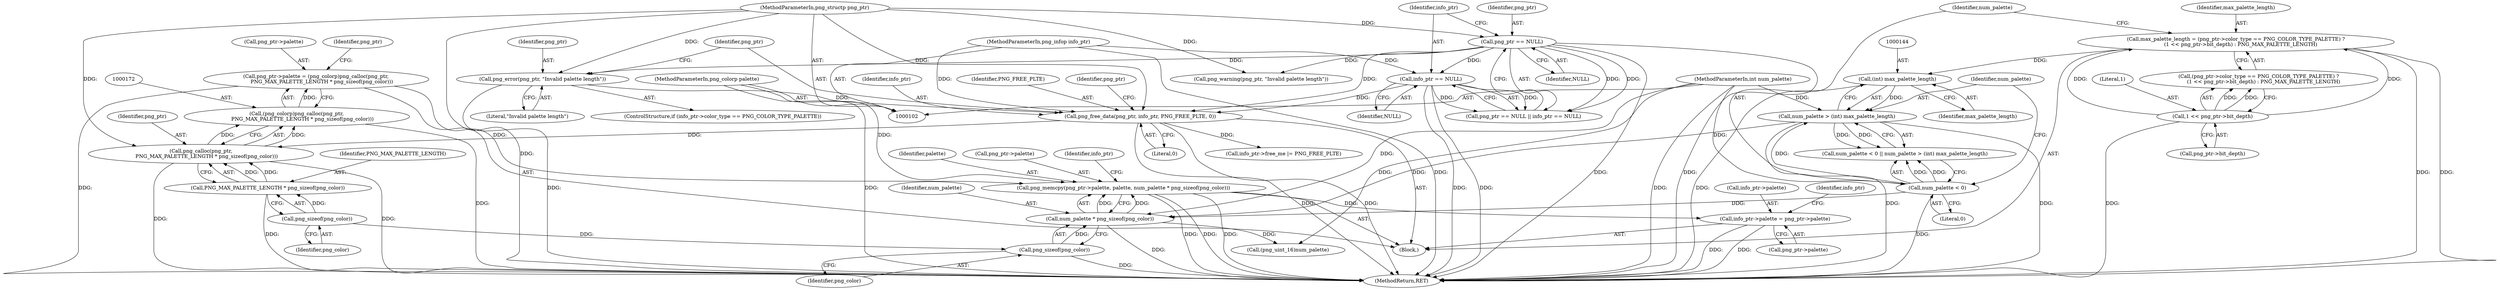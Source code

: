 digraph "0_Chrome_7f3d85b096f66870a15b37c2f40b219b2e292693_21@API" {
"1000179" [label="(Call,png_memcpy(png_ptr->palette, palette, num_palette * png_sizeof(png_color)))"];
"1000167" [label="(Call,png_ptr->palette = (png_colorp)png_calloc(png_ptr,\n       PNG_MAX_PALETTE_LENGTH * png_sizeof(png_color)))"];
"1000171" [label="(Call,(png_colorp)png_calloc(png_ptr,\n       PNG_MAX_PALETTE_LENGTH * png_sizeof(png_color)))"];
"1000173" [label="(Call,png_calloc(png_ptr,\n       PNG_MAX_PALETTE_LENGTH * png_sizeof(png_color)))"];
"1000162" [label="(Call,png_free_data(png_ptr, info_ptr, PNG_FREE_PLTE, 0))"];
"1000153" [label="(Call,png_error(png_ptr, \"Invalid palette length\"))"];
"1000115" [label="(Call,png_ptr == NULL)"];
"1000103" [label="(MethodParameterIn,png_structp png_ptr)"];
"1000118" [label="(Call,info_ptr == NULL)"];
"1000104" [label="(MethodParameterIn,png_infop info_ptr)"];
"1000175" [label="(Call,PNG_MAX_PALETTE_LENGTH * png_sizeof(png_color))"];
"1000177" [label="(Call,png_sizeof(png_color))"];
"1000105" [label="(MethodParameterIn,png_colorp palette)"];
"1000184" [label="(Call,num_palette * png_sizeof(png_color))"];
"1000141" [label="(Call,num_palette > (int) max_palette_length)"];
"1000138" [label="(Call,num_palette < 0)"];
"1000106" [label="(MethodParameterIn,int num_palette)"];
"1000143" [label="(Call,(int) max_palette_length)"];
"1000122" [label="(Call,max_palette_length = (png_ptr->color_type == PNG_COLOR_TYPE_PALETTE) ?\n      (1 << png_ptr->bit_depth) : PNG_MAX_PALETTE_LENGTH)"];
"1000130" [label="(Call,1 << png_ptr->bit_depth)"];
"1000186" [label="(Call,png_sizeof(png_color))"];
"1000188" [label="(Call,info_ptr->palette = png_ptr->palette)"];
"1000116" [label="(Identifier,png_ptr)"];
"1000206" [label="(Call,info_ptr->free_me |= PNG_FREE_PLTE)"];
"1000130" [label="(Call,1 << png_ptr->bit_depth)"];
"1000189" [label="(Call,info_ptr->palette)"];
"1000184" [label="(Call,num_palette * png_sizeof(png_color))"];
"1000142" [label="(Identifier,num_palette)"];
"1000117" [label="(Identifier,NULL)"];
"1000138" [label="(Call,num_palette < 0)"];
"1000106" [label="(MethodParameterIn,int num_palette)"];
"1000145" [label="(Identifier,max_palette_length)"];
"1000179" [label="(Call,png_memcpy(png_ptr->palette, palette, num_palette * png_sizeof(png_color)))"];
"1000163" [label="(Identifier,png_ptr)"];
"1000114" [label="(Call,png_ptr == NULL || info_ptr == NULL)"];
"1000197" [label="(Identifier,info_ptr)"];
"1000167" [label="(Call,png_ptr->palette = (png_colorp)png_calloc(png_ptr,\n       PNG_MAX_PALETTE_LENGTH * png_sizeof(png_color)))"];
"1000120" [label="(Identifier,NULL)"];
"1000115" [label="(Call,png_ptr == NULL)"];
"1000180" [label="(Call,png_ptr->palette)"];
"1000166" [label="(Literal,0)"];
"1000174" [label="(Identifier,png_ptr)"];
"1000119" [label="(Identifier,info_ptr)"];
"1000124" [label="(Call,(png_ptr->color_type == PNG_COLOR_TYPE_PALETTE) ?\n      (1 << png_ptr->bit_depth) : PNG_MAX_PALETTE_LENGTH)"];
"1000118" [label="(Call,info_ptr == NULL)"];
"1000178" [label="(Identifier,png_color)"];
"1000141" [label="(Call,num_palette > (int) max_palette_length)"];
"1000173" [label="(Call,png_calloc(png_ptr,\n       PNG_MAX_PALETTE_LENGTH * png_sizeof(png_color)))"];
"1000123" [label="(Identifier,max_palette_length)"];
"1000190" [label="(Identifier,info_ptr)"];
"1000186" [label="(Call,png_sizeof(png_color))"];
"1000147" [label="(ControlStructure,if (info_ptr->color_type == PNG_COLOR_TYPE_PALETTE))"];
"1000137" [label="(Call,num_palette < 0 || num_palette > (int) max_palette_length)"];
"1000168" [label="(Call,png_ptr->palette)"];
"1000176" [label="(Identifier,PNG_MAX_PALETTE_LENGTH)"];
"1000131" [label="(Literal,1)"];
"1000187" [label="(Identifier,png_color)"];
"1000216" [label="(MethodReturn,RET)"];
"1000165" [label="(Identifier,PNG_FREE_PLTE)"];
"1000175" [label="(Call,PNG_MAX_PALETTE_LENGTH * png_sizeof(png_color))"];
"1000192" [label="(Call,png_ptr->palette)"];
"1000183" [label="(Identifier,palette)"];
"1000158" [label="(Call,png_warning(png_ptr, \"Invalid palette length\"))"];
"1000107" [label="(Block,)"];
"1000185" [label="(Identifier,num_palette)"];
"1000181" [label="(Identifier,png_ptr)"];
"1000203" [label="(Call,(png_uint_16)num_palette)"];
"1000177" [label="(Call,png_sizeof(png_color))"];
"1000155" [label="(Literal,\"Invalid palette length\")"];
"1000171" [label="(Call,(png_colorp)png_calloc(png_ptr,\n       PNG_MAX_PALETTE_LENGTH * png_sizeof(png_color)))"];
"1000169" [label="(Identifier,png_ptr)"];
"1000103" [label="(MethodParameterIn,png_structp png_ptr)"];
"1000162" [label="(Call,png_free_data(png_ptr, info_ptr, PNG_FREE_PLTE, 0))"];
"1000164" [label="(Identifier,info_ptr)"];
"1000154" [label="(Identifier,png_ptr)"];
"1000143" [label="(Call,(int) max_palette_length)"];
"1000139" [label="(Identifier,num_palette)"];
"1000122" [label="(Call,max_palette_length = (png_ptr->color_type == PNG_COLOR_TYPE_PALETTE) ?\n      (1 << png_ptr->bit_depth) : PNG_MAX_PALETTE_LENGTH)"];
"1000104" [label="(MethodParameterIn,png_infop info_ptr)"];
"1000132" [label="(Call,png_ptr->bit_depth)"];
"1000153" [label="(Call,png_error(png_ptr, \"Invalid palette length\"))"];
"1000105" [label="(MethodParameterIn,png_colorp palette)"];
"1000140" [label="(Literal,0)"];
"1000188" [label="(Call,info_ptr->palette = png_ptr->palette)"];
"1000179" -> "1000107"  [label="AST: "];
"1000179" -> "1000184"  [label="CFG: "];
"1000180" -> "1000179"  [label="AST: "];
"1000183" -> "1000179"  [label="AST: "];
"1000184" -> "1000179"  [label="AST: "];
"1000190" -> "1000179"  [label="CFG: "];
"1000179" -> "1000216"  [label="DDG: "];
"1000179" -> "1000216"  [label="DDG: "];
"1000179" -> "1000216"  [label="DDG: "];
"1000167" -> "1000179"  [label="DDG: "];
"1000105" -> "1000179"  [label="DDG: "];
"1000184" -> "1000179"  [label="DDG: "];
"1000184" -> "1000179"  [label="DDG: "];
"1000179" -> "1000188"  [label="DDG: "];
"1000167" -> "1000107"  [label="AST: "];
"1000167" -> "1000171"  [label="CFG: "];
"1000168" -> "1000167"  [label="AST: "];
"1000171" -> "1000167"  [label="AST: "];
"1000181" -> "1000167"  [label="CFG: "];
"1000167" -> "1000216"  [label="DDG: "];
"1000171" -> "1000167"  [label="DDG: "];
"1000171" -> "1000173"  [label="CFG: "];
"1000172" -> "1000171"  [label="AST: "];
"1000173" -> "1000171"  [label="AST: "];
"1000171" -> "1000216"  [label="DDG: "];
"1000173" -> "1000171"  [label="DDG: "];
"1000173" -> "1000171"  [label="DDG: "];
"1000173" -> "1000175"  [label="CFG: "];
"1000174" -> "1000173"  [label="AST: "];
"1000175" -> "1000173"  [label="AST: "];
"1000173" -> "1000216"  [label="DDG: "];
"1000173" -> "1000216"  [label="DDG: "];
"1000162" -> "1000173"  [label="DDG: "];
"1000103" -> "1000173"  [label="DDG: "];
"1000175" -> "1000173"  [label="DDG: "];
"1000175" -> "1000173"  [label="DDG: "];
"1000162" -> "1000107"  [label="AST: "];
"1000162" -> "1000166"  [label="CFG: "];
"1000163" -> "1000162"  [label="AST: "];
"1000164" -> "1000162"  [label="AST: "];
"1000165" -> "1000162"  [label="AST: "];
"1000166" -> "1000162"  [label="AST: "];
"1000169" -> "1000162"  [label="CFG: "];
"1000162" -> "1000216"  [label="DDG: "];
"1000162" -> "1000216"  [label="DDG: "];
"1000153" -> "1000162"  [label="DDG: "];
"1000115" -> "1000162"  [label="DDG: "];
"1000103" -> "1000162"  [label="DDG: "];
"1000118" -> "1000162"  [label="DDG: "];
"1000104" -> "1000162"  [label="DDG: "];
"1000162" -> "1000206"  [label="DDG: "];
"1000153" -> "1000147"  [label="AST: "];
"1000153" -> "1000155"  [label="CFG: "];
"1000154" -> "1000153"  [label="AST: "];
"1000155" -> "1000153"  [label="AST: "];
"1000163" -> "1000153"  [label="CFG: "];
"1000153" -> "1000216"  [label="DDG: "];
"1000115" -> "1000153"  [label="DDG: "];
"1000103" -> "1000153"  [label="DDG: "];
"1000115" -> "1000114"  [label="AST: "];
"1000115" -> "1000117"  [label="CFG: "];
"1000116" -> "1000115"  [label="AST: "];
"1000117" -> "1000115"  [label="AST: "];
"1000119" -> "1000115"  [label="CFG: "];
"1000114" -> "1000115"  [label="CFG: "];
"1000115" -> "1000216"  [label="DDG: "];
"1000115" -> "1000216"  [label="DDG: "];
"1000115" -> "1000114"  [label="DDG: "];
"1000115" -> "1000114"  [label="DDG: "];
"1000103" -> "1000115"  [label="DDG: "];
"1000115" -> "1000118"  [label="DDG: "];
"1000115" -> "1000158"  [label="DDG: "];
"1000103" -> "1000102"  [label="AST: "];
"1000103" -> "1000216"  [label="DDG: "];
"1000103" -> "1000158"  [label="DDG: "];
"1000118" -> "1000114"  [label="AST: "];
"1000118" -> "1000120"  [label="CFG: "];
"1000119" -> "1000118"  [label="AST: "];
"1000120" -> "1000118"  [label="AST: "];
"1000114" -> "1000118"  [label="CFG: "];
"1000118" -> "1000216"  [label="DDG: "];
"1000118" -> "1000216"  [label="DDG: "];
"1000118" -> "1000114"  [label="DDG: "];
"1000118" -> "1000114"  [label="DDG: "];
"1000104" -> "1000118"  [label="DDG: "];
"1000104" -> "1000102"  [label="AST: "];
"1000104" -> "1000216"  [label="DDG: "];
"1000175" -> "1000177"  [label="CFG: "];
"1000176" -> "1000175"  [label="AST: "];
"1000177" -> "1000175"  [label="AST: "];
"1000175" -> "1000216"  [label="DDG: "];
"1000177" -> "1000175"  [label="DDG: "];
"1000177" -> "1000178"  [label="CFG: "];
"1000178" -> "1000177"  [label="AST: "];
"1000177" -> "1000186"  [label="DDG: "];
"1000105" -> "1000102"  [label="AST: "];
"1000105" -> "1000216"  [label="DDG: "];
"1000184" -> "1000186"  [label="CFG: "];
"1000185" -> "1000184"  [label="AST: "];
"1000186" -> "1000184"  [label="AST: "];
"1000184" -> "1000216"  [label="DDG: "];
"1000141" -> "1000184"  [label="DDG: "];
"1000138" -> "1000184"  [label="DDG: "];
"1000106" -> "1000184"  [label="DDG: "];
"1000186" -> "1000184"  [label="DDG: "];
"1000184" -> "1000203"  [label="DDG: "];
"1000141" -> "1000137"  [label="AST: "];
"1000141" -> "1000143"  [label="CFG: "];
"1000142" -> "1000141"  [label="AST: "];
"1000143" -> "1000141"  [label="AST: "];
"1000137" -> "1000141"  [label="CFG: "];
"1000141" -> "1000216"  [label="DDG: "];
"1000141" -> "1000216"  [label="DDG: "];
"1000141" -> "1000137"  [label="DDG: "];
"1000141" -> "1000137"  [label="DDG: "];
"1000138" -> "1000141"  [label="DDG: "];
"1000106" -> "1000141"  [label="DDG: "];
"1000143" -> "1000141"  [label="DDG: "];
"1000138" -> "1000137"  [label="AST: "];
"1000138" -> "1000140"  [label="CFG: "];
"1000139" -> "1000138"  [label="AST: "];
"1000140" -> "1000138"  [label="AST: "];
"1000142" -> "1000138"  [label="CFG: "];
"1000137" -> "1000138"  [label="CFG: "];
"1000138" -> "1000216"  [label="DDG: "];
"1000138" -> "1000137"  [label="DDG: "];
"1000138" -> "1000137"  [label="DDG: "];
"1000106" -> "1000138"  [label="DDG: "];
"1000106" -> "1000102"  [label="AST: "];
"1000106" -> "1000216"  [label="DDG: "];
"1000106" -> "1000203"  [label="DDG: "];
"1000143" -> "1000145"  [label="CFG: "];
"1000144" -> "1000143"  [label="AST: "];
"1000145" -> "1000143"  [label="AST: "];
"1000143" -> "1000216"  [label="DDG: "];
"1000122" -> "1000143"  [label="DDG: "];
"1000122" -> "1000107"  [label="AST: "];
"1000122" -> "1000124"  [label="CFG: "];
"1000123" -> "1000122"  [label="AST: "];
"1000124" -> "1000122"  [label="AST: "];
"1000139" -> "1000122"  [label="CFG: "];
"1000122" -> "1000216"  [label="DDG: "];
"1000122" -> "1000216"  [label="DDG: "];
"1000130" -> "1000122"  [label="DDG: "];
"1000130" -> "1000122"  [label="DDG: "];
"1000130" -> "1000124"  [label="AST: "];
"1000130" -> "1000132"  [label="CFG: "];
"1000131" -> "1000130"  [label="AST: "];
"1000132" -> "1000130"  [label="AST: "];
"1000124" -> "1000130"  [label="CFG: "];
"1000130" -> "1000216"  [label="DDG: "];
"1000130" -> "1000124"  [label="DDG: "];
"1000130" -> "1000124"  [label="DDG: "];
"1000186" -> "1000187"  [label="CFG: "];
"1000187" -> "1000186"  [label="AST: "];
"1000186" -> "1000216"  [label="DDG: "];
"1000188" -> "1000107"  [label="AST: "];
"1000188" -> "1000192"  [label="CFG: "];
"1000189" -> "1000188"  [label="AST: "];
"1000192" -> "1000188"  [label="AST: "];
"1000197" -> "1000188"  [label="CFG: "];
"1000188" -> "1000216"  [label="DDG: "];
"1000188" -> "1000216"  [label="DDG: "];
}
